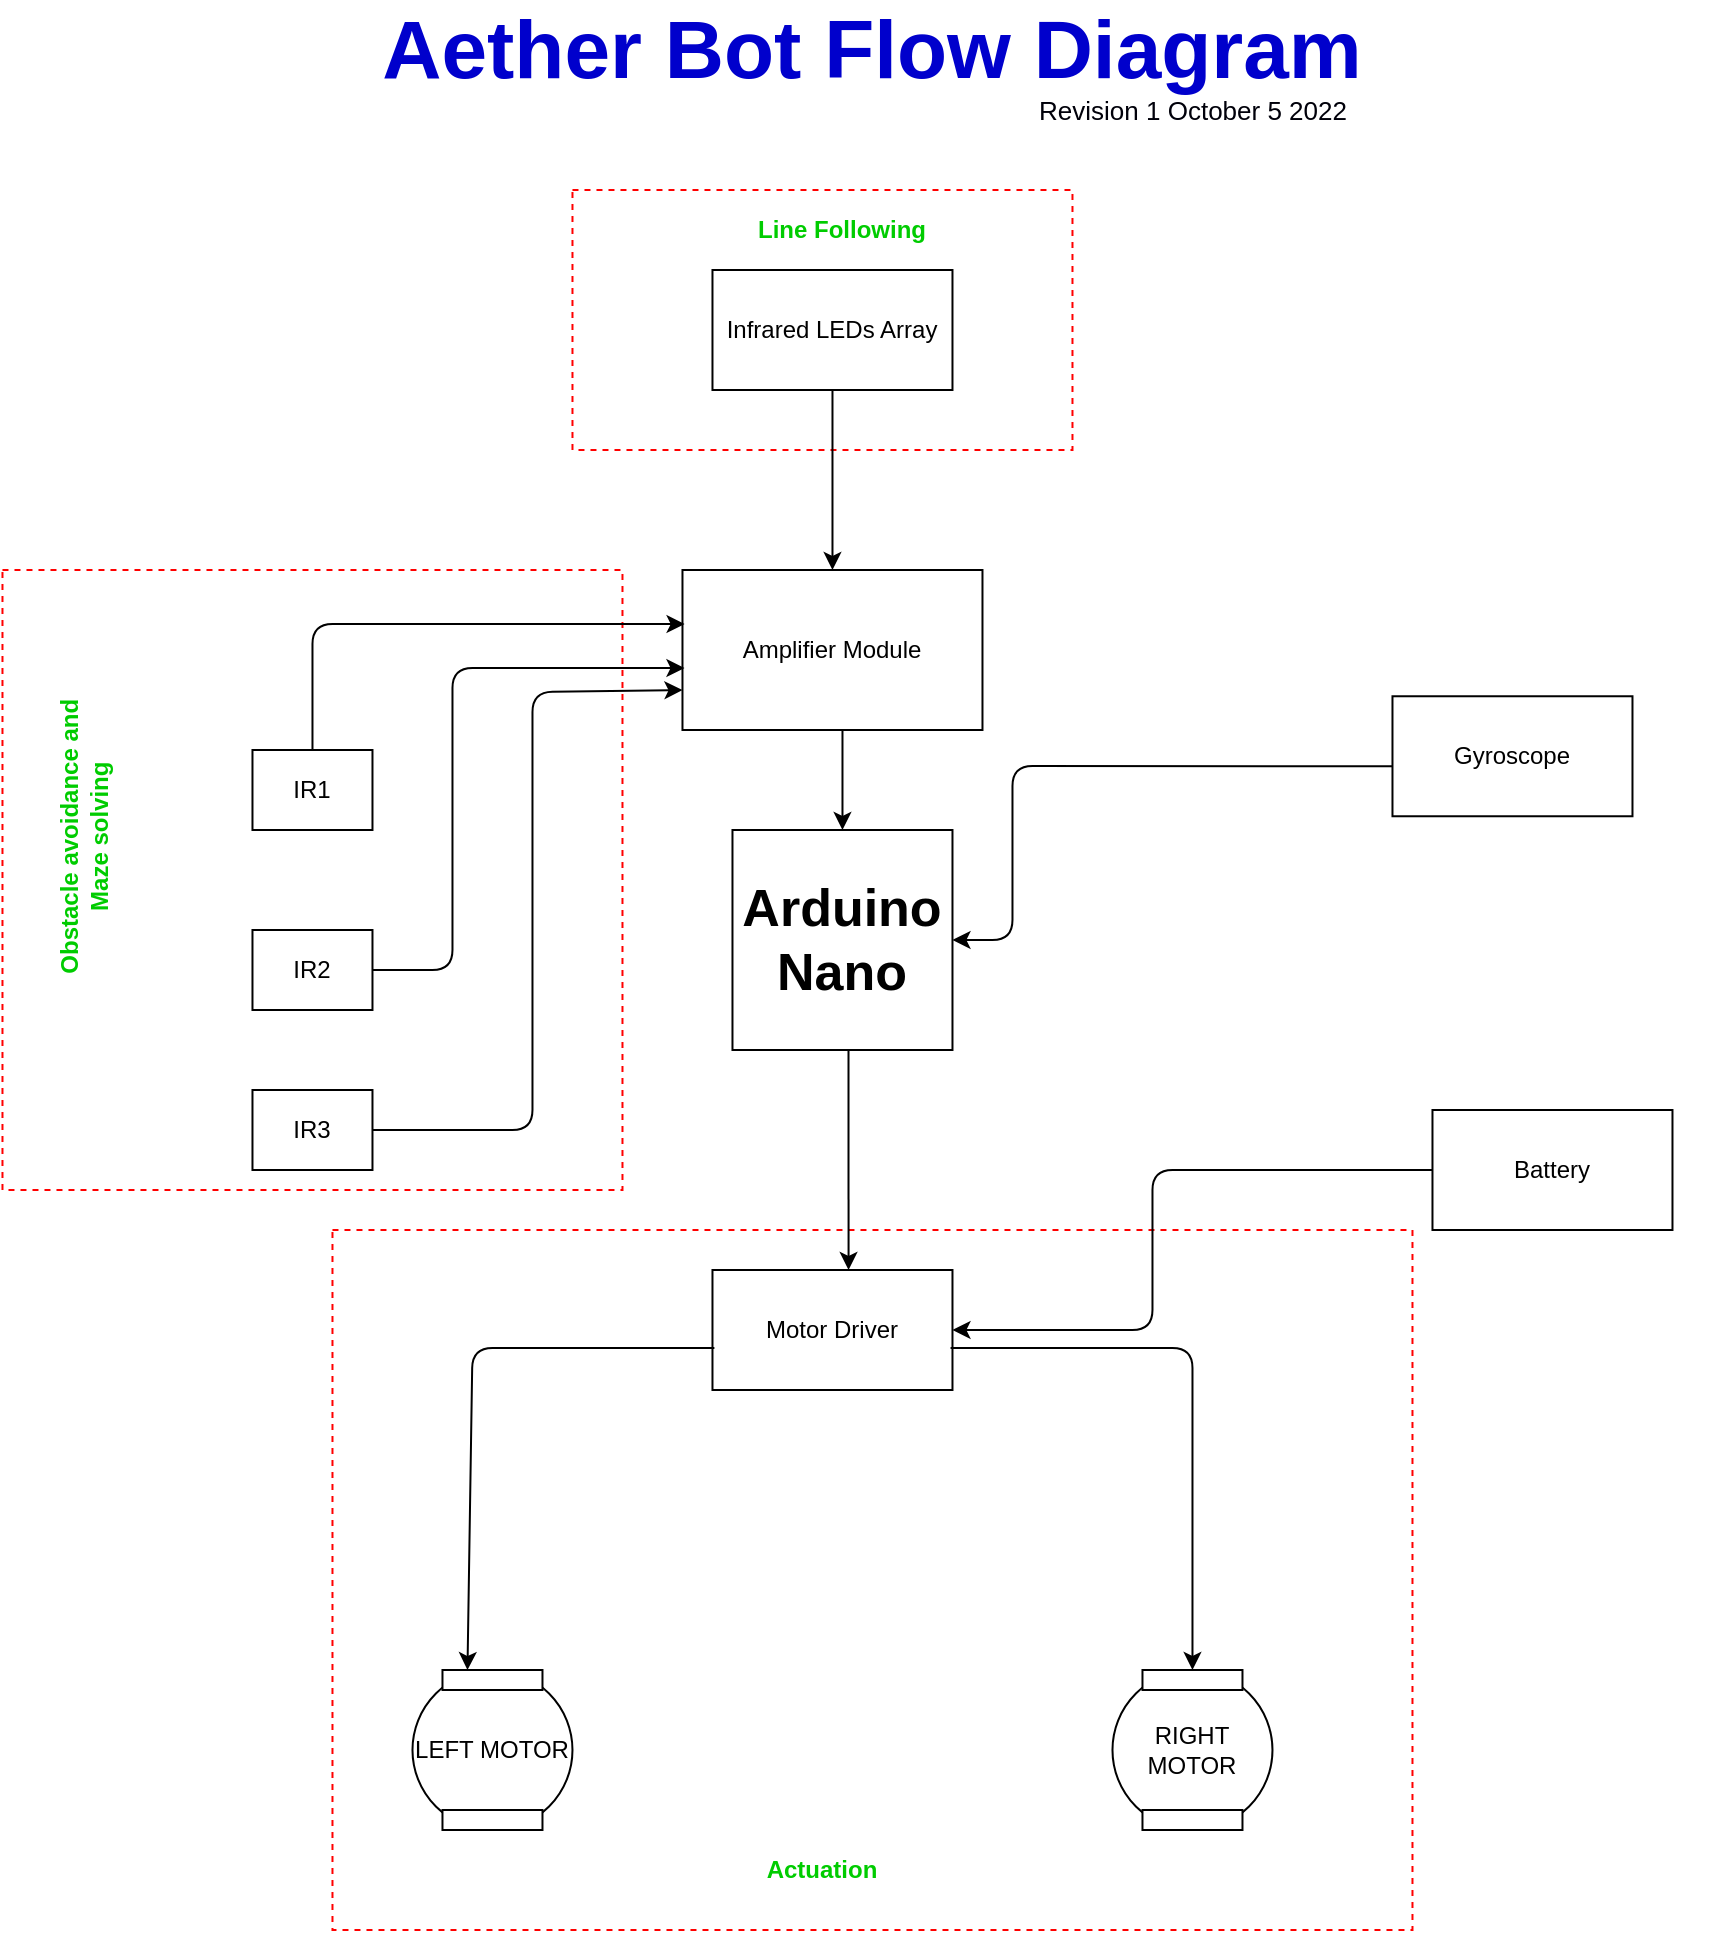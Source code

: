 <mxfile version="13.9.9" type="device"><diagram id="EM6bBmkBBjnHnV5UiQlQ" name="Page-1"><mxGraphModel dx="1278" dy="748" grid="1" gridSize="10" guides="1" tooltips="1" connect="1" arrows="1" fold="1" page="1" pageScale="1" pageWidth="1169" pageHeight="1654" math="0" shadow="0"><root><mxCell id="0"/><mxCell id="1" parent="0"/><mxCell id="zCLsGy3NbOE7tJVZ5b82-41" value="" style="rounded=0;whiteSpace=wrap;html=1;dashed=1;fillColor=none;strokeColor=#FF0000;" vertex="1" parent="1"><mxGeometry x="338.24" y="690" width="540" height="350" as="geometry"/></mxCell><mxCell id="zCLsGy3NbOE7tJVZ5b82-37" value="" style="rounded=0;whiteSpace=wrap;html=1;dashed=1;fillColor=none;strokeColor=#FF0000;" vertex="1" parent="1"><mxGeometry x="458.24" y="170" width="250" height="130" as="geometry"/></mxCell><mxCell id="zCLsGy3NbOE7tJVZ5b82-34" value="" style="whiteSpace=wrap;html=1;aspect=fixed;dashed=1;fillColor=none;strokeColor=#FF0000;" vertex="1" parent="1"><mxGeometry x="173.24" y="360" width="310" height="310" as="geometry"/></mxCell><mxCell id="zCLsGy3NbOE7tJVZ5b82-1" value="&lt;b&gt;&lt;font style=&quot;font-size: 26px&quot;&gt;Arduino Nano&lt;/font&gt;&lt;/b&gt;" style="whiteSpace=wrap;html=1;aspect=fixed;" vertex="1" parent="1"><mxGeometry x="538.24" y="490" width="110" height="110" as="geometry"/></mxCell><mxCell id="zCLsGy3NbOE7tJVZ5b82-2" value="Infrared LEDs Array" style="rounded=0;whiteSpace=wrap;html=1;" vertex="1" parent="1"><mxGeometry x="528.24" y="210" width="120" height="60" as="geometry"/></mxCell><mxCell id="zCLsGy3NbOE7tJVZ5b82-4" value="Amplifier Module" style="rounded=0;whiteSpace=wrap;html=1;" vertex="1" parent="1"><mxGeometry x="513.24" y="360" width="150" height="80" as="geometry"/></mxCell><mxCell id="zCLsGy3NbOE7tJVZ5b82-5" value="IR1" style="rounded=0;whiteSpace=wrap;html=1;" vertex="1" parent="1"><mxGeometry x="298.24" y="450" width="60" height="40" as="geometry"/></mxCell><mxCell id="zCLsGy3NbOE7tJVZ5b82-6" value="IR2" style="rounded=0;whiteSpace=wrap;html=1;" vertex="1" parent="1"><mxGeometry x="298.24" y="540" width="60" height="40" as="geometry"/></mxCell><mxCell id="zCLsGy3NbOE7tJVZ5b82-8" value="IR3" style="rounded=0;whiteSpace=wrap;html=1;" vertex="1" parent="1"><mxGeometry x="298.24" y="620" width="60" height="40" as="geometry"/></mxCell><mxCell id="zCLsGy3NbOE7tJVZ5b82-9" value="Gyroscope" style="rounded=0;whiteSpace=wrap;html=1;" vertex="1" parent="1"><mxGeometry x="868.24" y="423.13" width="120" height="60" as="geometry"/></mxCell><mxCell id="zCLsGy3NbOE7tJVZ5b82-10" value="Motor Driver" style="rounded=0;whiteSpace=wrap;html=1;" vertex="1" parent="1"><mxGeometry x="528.24" y="710" width="120" height="60" as="geometry"/></mxCell><mxCell id="zCLsGy3NbOE7tJVZ5b82-14" value="" style="group" vertex="1" connectable="0" parent="1"><mxGeometry x="728.24" y="910" width="80" height="80" as="geometry"/></mxCell><mxCell id="zCLsGy3NbOE7tJVZ5b82-11" value="RIGHT MOTOR" style="ellipse;whiteSpace=wrap;html=1;aspect=fixed;" vertex="1" parent="zCLsGy3NbOE7tJVZ5b82-14"><mxGeometry width="80" height="80" as="geometry"/></mxCell><mxCell id="zCLsGy3NbOE7tJVZ5b82-12" value="" style="rounded=0;whiteSpace=wrap;html=1;" vertex="1" parent="zCLsGy3NbOE7tJVZ5b82-14"><mxGeometry x="15" width="50" height="10" as="geometry"/></mxCell><mxCell id="zCLsGy3NbOE7tJVZ5b82-13" value="" style="rounded=0;whiteSpace=wrap;html=1;" vertex="1" parent="zCLsGy3NbOE7tJVZ5b82-14"><mxGeometry x="15" y="70" width="50" height="10" as="geometry"/></mxCell><mxCell id="zCLsGy3NbOE7tJVZ5b82-15" value="" style="group" vertex="1" connectable="0" parent="1"><mxGeometry x="378.24" y="910" width="80" height="80" as="geometry"/></mxCell><mxCell id="zCLsGy3NbOE7tJVZ5b82-16" value="LEFT MOTOR" style="ellipse;whiteSpace=wrap;html=1;aspect=fixed;" vertex="1" parent="zCLsGy3NbOE7tJVZ5b82-15"><mxGeometry width="80" height="80" as="geometry"/></mxCell><mxCell id="zCLsGy3NbOE7tJVZ5b82-17" value="" style="rounded=0;whiteSpace=wrap;html=1;" vertex="1" parent="zCLsGy3NbOE7tJVZ5b82-15"><mxGeometry x="15" width="50" height="10" as="geometry"/></mxCell><mxCell id="zCLsGy3NbOE7tJVZ5b82-18" value="" style="rounded=0;whiteSpace=wrap;html=1;" vertex="1" parent="zCLsGy3NbOE7tJVZ5b82-15"><mxGeometry x="15" y="70" width="50" height="10" as="geometry"/></mxCell><mxCell id="zCLsGy3NbOE7tJVZ5b82-20" value="" style="endArrow=classic;html=1;exitX=0.992;exitY=0.65;exitDx=0;exitDy=0;exitPerimeter=0;entryX=0.5;entryY=0;entryDx=0;entryDy=0;" edge="1" parent="1" source="zCLsGy3NbOE7tJVZ5b82-10" target="zCLsGy3NbOE7tJVZ5b82-12"><mxGeometry width="50" height="50" relative="1" as="geometry"><mxPoint x="668.24" y="690" as="sourcePoint"/><mxPoint x="768.24" y="810" as="targetPoint"/><Array as="points"><mxPoint x="768.24" y="749"/></Array></mxGeometry></mxCell><mxCell id="zCLsGy3NbOE7tJVZ5b82-21" value="" style="endArrow=classic;html=1;exitX=0.008;exitY=0.65;exitDx=0;exitDy=0;exitPerimeter=0;entryX=0.25;entryY=0;entryDx=0;entryDy=0;" edge="1" parent="1" source="zCLsGy3NbOE7tJVZ5b82-10" target="zCLsGy3NbOE7tJVZ5b82-17"><mxGeometry width="50" height="50" relative="1" as="geometry"><mxPoint x="667.28" y="699" as="sourcePoint"/><mxPoint x="778.24" y="820" as="targetPoint"/><Array as="points"><mxPoint x="408.24" y="749"/></Array></mxGeometry></mxCell><mxCell id="zCLsGy3NbOE7tJVZ5b82-22" value="" style="endArrow=classic;html=1;entryX=0.567;entryY=0;entryDx=0;entryDy=0;entryPerimeter=0;" edge="1" parent="1" target="zCLsGy3NbOE7tJVZ5b82-10"><mxGeometry width="50" height="50" relative="1" as="geometry"><mxPoint x="596.24" y="600" as="sourcePoint"/><mxPoint x="688.24" y="620" as="targetPoint"/></mxGeometry></mxCell><mxCell id="zCLsGy3NbOE7tJVZ5b82-23" value="" style="endArrow=classic;html=1;entryX=0.007;entryY=0.338;entryDx=0;entryDy=0;entryPerimeter=0;" edge="1" parent="1" source="zCLsGy3NbOE7tJVZ5b82-5" target="zCLsGy3NbOE7tJVZ5b82-4"><mxGeometry width="50" height="50" relative="1" as="geometry"><mxPoint x="638.24" y="670" as="sourcePoint"/><mxPoint x="508.24" y="387" as="targetPoint"/><Array as="points"><mxPoint x="328.24" y="387"/></Array></mxGeometry></mxCell><mxCell id="zCLsGy3NbOE7tJVZ5b82-24" value="" style="endArrow=classic;html=1;exitX=1;exitY=0.5;exitDx=0;exitDy=0;" edge="1" parent="1" source="zCLsGy3NbOE7tJVZ5b82-6"><mxGeometry width="50" height="50" relative="1" as="geometry"><mxPoint x="638.24" y="670" as="sourcePoint"/><mxPoint x="514.24" y="409" as="targetPoint"/><Array as="points"><mxPoint x="398.24" y="560"/><mxPoint x="398.24" y="409"/></Array></mxGeometry></mxCell><mxCell id="zCLsGy3NbOE7tJVZ5b82-25" value="" style="endArrow=classic;html=1;exitX=1;exitY=0.5;exitDx=0;exitDy=0;entryX=0;entryY=0.75;entryDx=0;entryDy=0;" edge="1" parent="1" source="zCLsGy3NbOE7tJVZ5b82-8" target="zCLsGy3NbOE7tJVZ5b82-4"><mxGeometry width="50" height="50" relative="1" as="geometry"><mxPoint x="368.24" y="570" as="sourcePoint"/><mxPoint x="508.24" y="421" as="targetPoint"/><Array as="points"><mxPoint x="438.24" y="640"/><mxPoint x="438.24" y="421"/></Array></mxGeometry></mxCell><mxCell id="zCLsGy3NbOE7tJVZ5b82-26" value="" style="endArrow=classic;html=1;entryX=0.5;entryY=0;entryDx=0;entryDy=0;" edge="1" parent="1" target="zCLsGy3NbOE7tJVZ5b82-1"><mxGeometry width="50" height="50" relative="1" as="geometry"><mxPoint x="593.24" y="440" as="sourcePoint"/><mxPoint x="688.24" y="620" as="targetPoint"/></mxGeometry></mxCell><mxCell id="zCLsGy3NbOE7tJVZ5b82-27" value="" style="endArrow=classic;html=1;exitX=0.5;exitY=1;exitDx=0;exitDy=0;" edge="1" parent="1" source="zCLsGy3NbOE7tJVZ5b82-2" target="zCLsGy3NbOE7tJVZ5b82-4"><mxGeometry width="50" height="50" relative="1" as="geometry"><mxPoint x="638.24" y="530" as="sourcePoint"/><mxPoint x="688.24" y="480" as="targetPoint"/></mxGeometry></mxCell><mxCell id="zCLsGy3NbOE7tJVZ5b82-28" value="" style="endArrow=classic;html=1;exitX=0;exitY=0.583;exitDx=0;exitDy=0;exitPerimeter=0;" edge="1" parent="1" source="zCLsGy3NbOE7tJVZ5b82-9"><mxGeometry width="50" height="50" relative="1" as="geometry"><mxPoint x="638.24" y="530" as="sourcePoint"/><mxPoint x="648.24" y="545" as="targetPoint"/><Array as="points"><mxPoint x="678.24" y="458"/><mxPoint x="678.24" y="545"/></Array></mxGeometry></mxCell><mxCell id="zCLsGy3NbOE7tJVZ5b82-31" value="Battery" style="rounded=0;whiteSpace=wrap;html=1;" vertex="1" parent="1"><mxGeometry x="888.24" y="630" width="120" height="60" as="geometry"/></mxCell><mxCell id="zCLsGy3NbOE7tJVZ5b82-32" value="" style="endArrow=classic;html=1;exitX=0;exitY=0.5;exitDx=0;exitDy=0;entryX=1;entryY=0.5;entryDx=0;entryDy=0;" edge="1" parent="1" source="zCLsGy3NbOE7tJVZ5b82-31" target="zCLsGy3NbOE7tJVZ5b82-10"><mxGeometry width="50" height="50" relative="1" as="geometry"><mxPoint x="638.24" y="630" as="sourcePoint"/><mxPoint x="647.24" y="659" as="targetPoint"/><Array as="points"><mxPoint x="748.24" y="660"/><mxPoint x="748.24" y="740"/></Array></mxGeometry></mxCell><mxCell id="zCLsGy3NbOE7tJVZ5b82-35" value="Obstacle avoidance and Maze solving&lt;br&gt;" style="text;html=1;strokeColor=none;fillColor=none;align=center;verticalAlign=middle;whiteSpace=wrap;rounded=0;dashed=1;rotation=-90;fontColor=#00CC00;fontStyle=1" vertex="1" parent="1"><mxGeometry x="139" y="483.13" width="150" height="20" as="geometry"/></mxCell><mxCell id="zCLsGy3NbOE7tJVZ5b82-38" value="Line Following&lt;br&gt;" style="text;html=1;strokeColor=none;fillColor=none;align=center;verticalAlign=middle;whiteSpace=wrap;rounded=0;dashed=1;fontColor=#00CC00;fontStyle=1" vertex="1" parent="1"><mxGeometry x="548.24" y="180" width="90" height="20" as="geometry"/></mxCell><mxCell id="zCLsGy3NbOE7tJVZ5b82-42" value="Actuation&lt;br&gt;" style="text;html=1;strokeColor=none;fillColor=none;align=center;verticalAlign=middle;whiteSpace=wrap;rounded=0;dashed=1;fontStyle=1;fontColor=#00CC00;" vertex="1" parent="1"><mxGeometry x="563.24" y="1000" width="40" height="20" as="geometry"/></mxCell><mxCell id="zCLsGy3NbOE7tJVZ5b82-44" value="Aether Bot Flow Diagram" style="text;html=1;strokeColor=none;fillColor=none;align=center;verticalAlign=middle;whiteSpace=wrap;rounded=0;dashed=1;fontStyle=1;fontSize=41;fontColor=#0000CC;" vertex="1" parent="1"><mxGeometry x="258.24" y="90" width="700" height="20" as="geometry"/></mxCell><mxCell id="zCLsGy3NbOE7tJVZ5b82-45" value="Revision 1 October 5 2022" style="text;html=1;strokeColor=none;fillColor=none;align=center;verticalAlign=middle;whiteSpace=wrap;rounded=0;dashed=1;fontSize=13;fontColor=#00000A;" vertex="1" parent="1"><mxGeometry x="505.74" y="120" width="525" height="20" as="geometry"/></mxCell></root></mxGraphModel></diagram></mxfile>